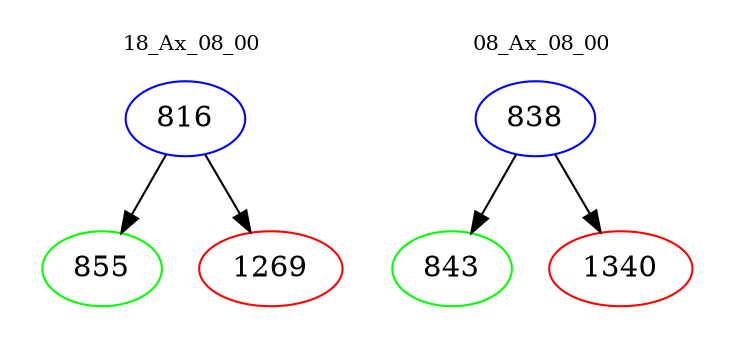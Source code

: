 digraph{
subgraph cluster_0 {
color = white
label = "18_Ax_08_00";
fontsize=10;
T0_816 [label="816", color="blue"]
T0_816 -> T0_855 [color="black"]
T0_855 [label="855", color="green"]
T0_816 -> T0_1269 [color="black"]
T0_1269 [label="1269", color="red"]
}
subgraph cluster_1 {
color = white
label = "08_Ax_08_00";
fontsize=10;
T1_838 [label="838", color="blue"]
T1_838 -> T1_843 [color="black"]
T1_843 [label="843", color="green"]
T1_838 -> T1_1340 [color="black"]
T1_1340 [label="1340", color="red"]
}
}
